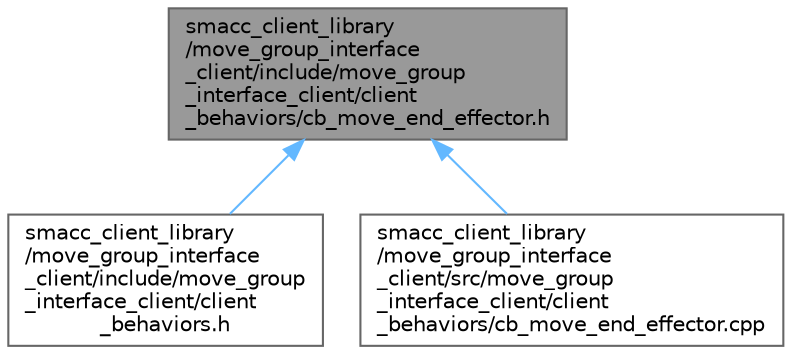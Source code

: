 digraph "smacc_client_library/move_group_interface_client/include/move_group_interface_client/client_behaviors/cb_move_end_effector.h"
{
 // LATEX_PDF_SIZE
  bgcolor="transparent";
  edge [fontname=Helvetica,fontsize=10,labelfontname=Helvetica,labelfontsize=10];
  node [fontname=Helvetica,fontsize=10,shape=box,height=0.2,width=0.4];
  Node1 [label="smacc_client_library\l/move_group_interface\l_client/include/move_group\l_interface_client/client\l_behaviors/cb_move_end_effector.h",height=0.2,width=0.4,color="gray40", fillcolor="grey60", style="filled", fontcolor="black",tooltip=" "];
  Node1 -> Node2 [dir="back",color="steelblue1",style="solid"];
  Node2 [label="smacc_client_library\l/move_group_interface\l_client/include/move_group\l_interface_client/client\l_behaviors.h",height=0.2,width=0.4,color="grey40", fillcolor="white", style="filled",URL="$move__group__interface__client_2include_2move__group__interface__client_2client__behaviors_8h.html",tooltip=" "];
  Node1 -> Node3 [dir="back",color="steelblue1",style="solid"];
  Node3 [label="smacc_client_library\l/move_group_interface\l_client/src/move_group\l_interface_client/client\l_behaviors/cb_move_end_effector.cpp",height=0.2,width=0.4,color="grey40", fillcolor="white", style="filled",URL="$cb__move__end__effector_8cpp.html",tooltip=" "];
}
